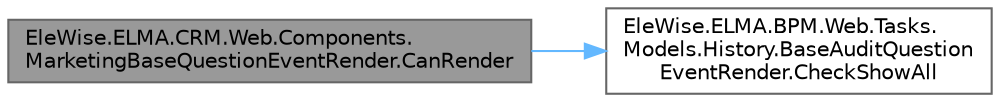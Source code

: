 digraph "EleWise.ELMA.CRM.Web.Components.MarketingBaseQuestionEventRender.CanRender"
{
 // LATEX_PDF_SIZE
  bgcolor="transparent";
  edge [fontname=Helvetica,fontsize=10,labelfontname=Helvetica,labelfontsize=10];
  node [fontname=Helvetica,fontsize=10,shape=box,height=0.2,width=0.4];
  rankdir="LR";
  Node1 [id="Node000001",label="EleWise.ELMA.CRM.Web.Components.\lMarketingBaseQuestionEventRender.CanRender",height=0.2,width=0.4,color="gray40", fillcolor="grey60", style="filled", fontcolor="black",tooltip="Может ли класс обработать данное событие"];
  Node1 -> Node2 [id="edge1_Node000001_Node000002",color="steelblue1",style="solid",tooltip=" "];
  Node2 [id="Node000002",label="EleWise.ELMA.BPM.Web.Tasks.\lModels.History.BaseAuditQuestion\lEventRender.CheckShowAll",height=0.2,width=0.4,color="grey40", fillcolor="white", style="filled",URL="$class_ele_wise_1_1_e_l_m_a_1_1_b_p_m_1_1_web_1_1_tasks_1_1_models_1_1_history_1_1_base_audit_question_event_render.html#ae8c66bbe24e2c36172676e2d6c435c28",tooltip="Проверить флаг \"Показывать всем\"."];
}
